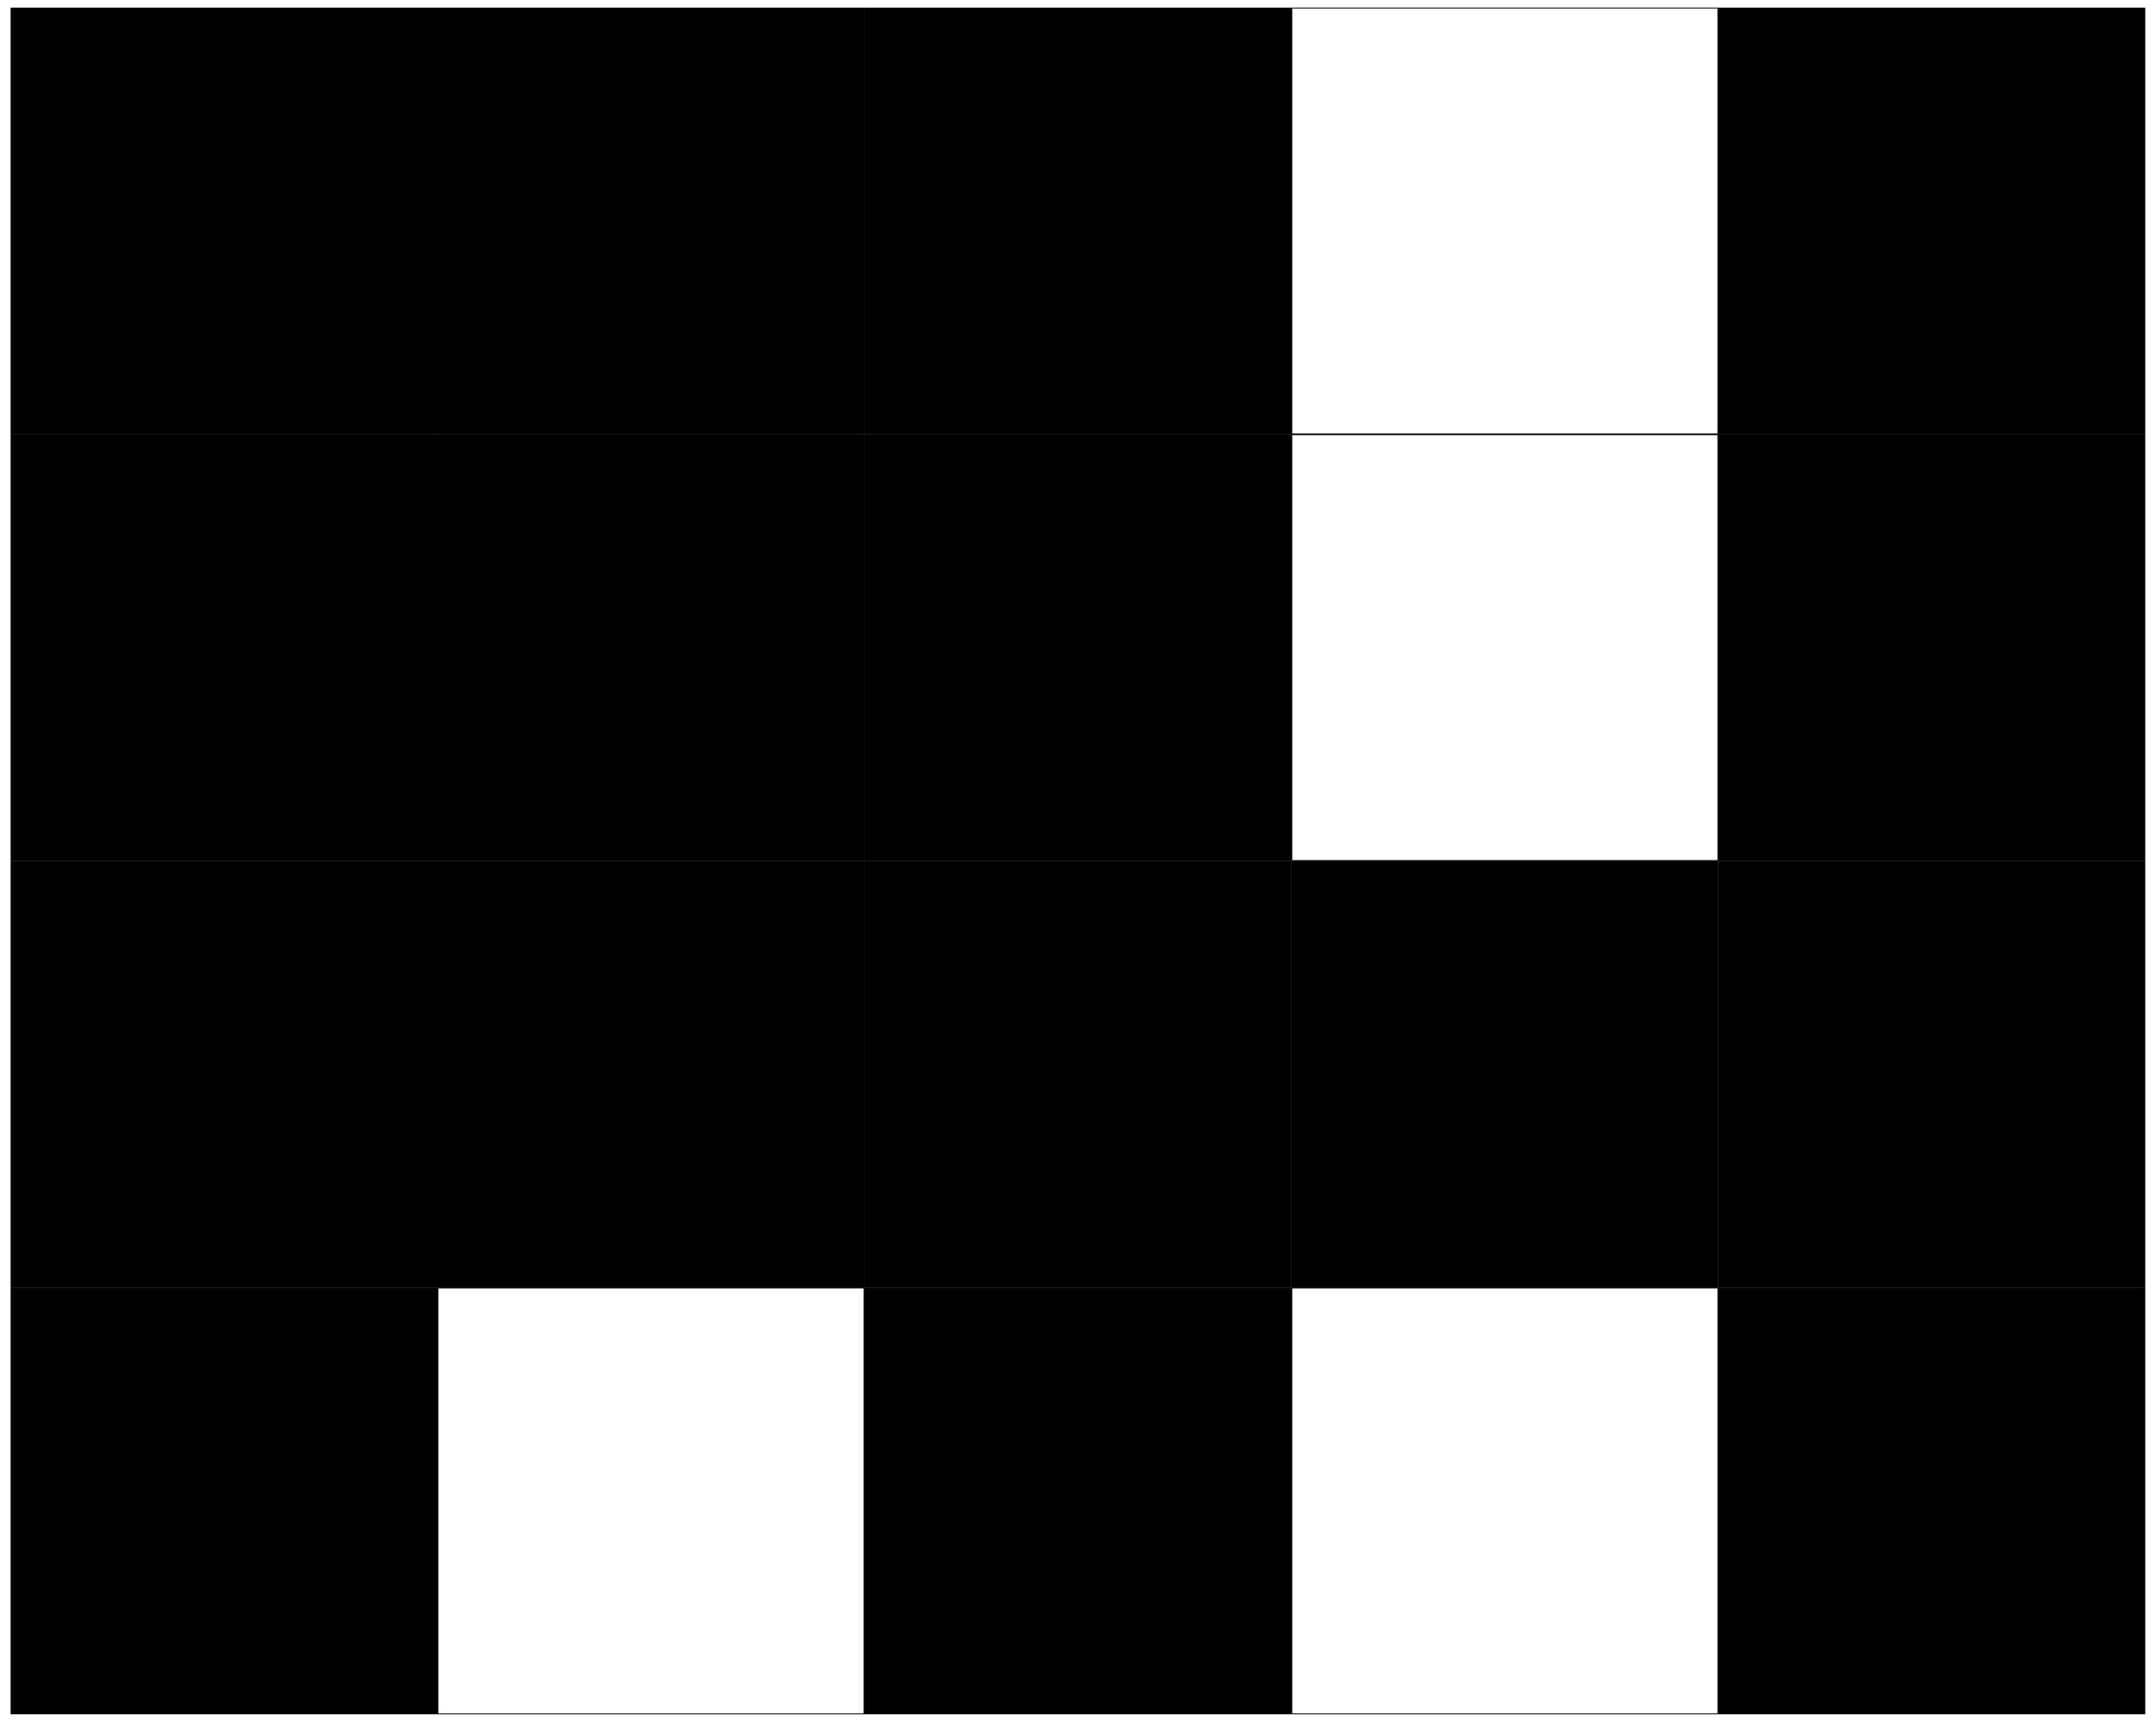 digraph G {
 TABLA [shape = plaintext label =< 
 <TABLE border="0" cellspacing="1" cellborder = "1" cellpadding = "250">
<TR>
<TD bgcolor="black"></TD>
<TD bgcolor="black"></TD>
<TD bgcolor="black"></TD>
<TD></TD>
<TD bgcolor="black"></TD>
</TR><TR>
<TD bgcolor="black"></TD>
<TD bgcolor="black"></TD>
<TD bgcolor="black"></TD>
<TD></TD>
<TD bgcolor="black"></TD>
</TR><TR>
<TD bgcolor="black"></TD>
<TD bgcolor="black"></TD>
<TD bgcolor="black"></TD>
<TD bgcolor="black"></TD>
<TD bgcolor="black"></TD>
</TR><TR>
<TD bgcolor="black"></TD>
<TD></TD>
<TD bgcolor="black"></TD>
<TD></TD>
<TD bgcolor="black"></TD>
</TR></TABLE>>];
}